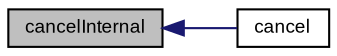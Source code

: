 digraph "cancelInternal"
{
  bgcolor="transparent";
  edge [fontname="Arial",fontsize="9",labelfontname="Arial",labelfontsize="9"];
  node [fontname="Arial",fontsize="9",shape=record];
  rankdir="LR";
  Node1 [label="cancelInternal",height=0.2,width=0.4,color="black", fillcolor="grey75", style="filled" fontcolor="black"];
  Node1 -> Node2 [dir="back",color="midnightblue",fontsize="9",style="solid",fontname="Arial"];
  Node2 [label="cancel",height=0.2,width=0.4,color="black",URL="$class_v_s_t_g_u_i_1_1_c_new_file_selector.html#a02d5fa6b14e221f3012a794b905be166",tooltip="cancel running the file selector "];
}
